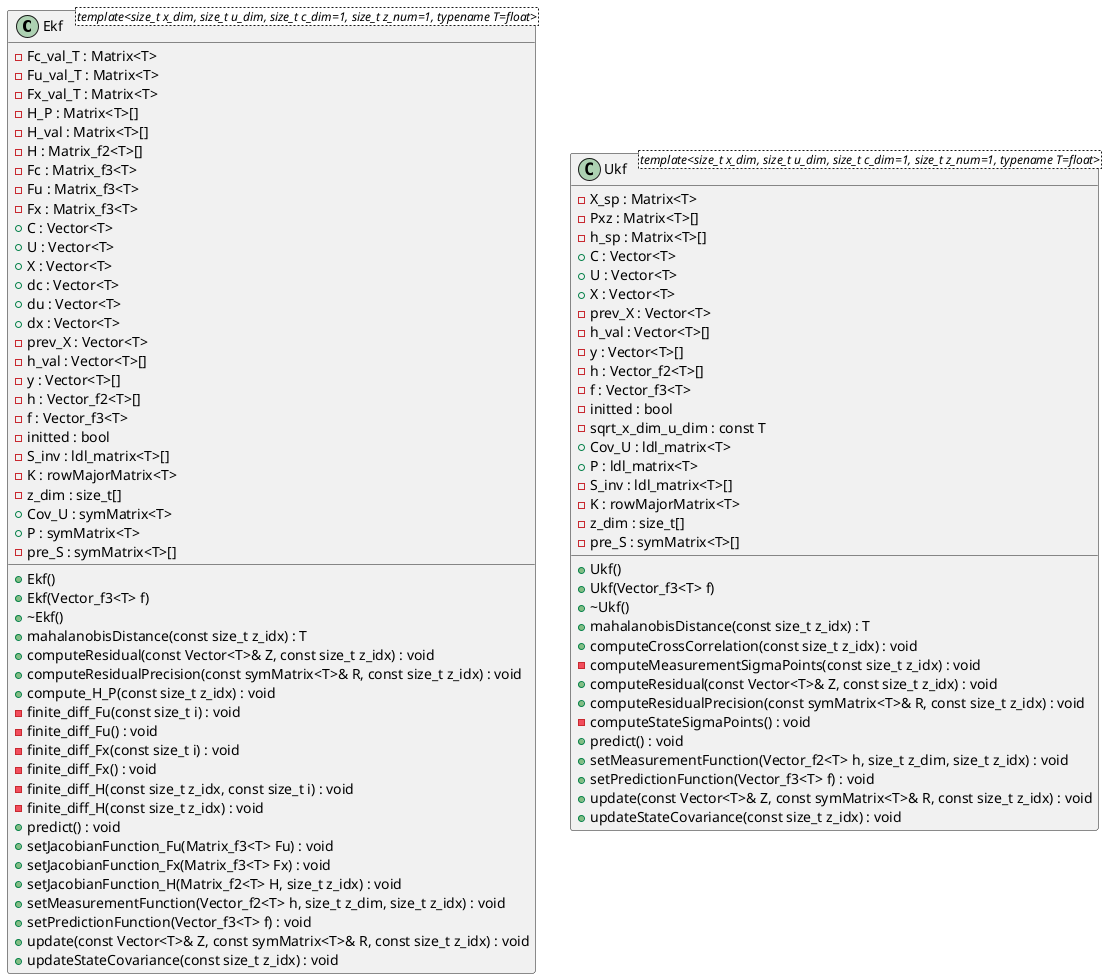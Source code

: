 @startuml





/' Objects '/

class Ekf <template<size_t x_dim, size_t u_dim, size_t c_dim=1, size_t z_num=1, typename T=float>> {
	+Ekf()
	+Ekf(Vector_f3<T> f)
	+~Ekf()
	-Fc_val_T : Matrix<T>
	-Fu_val_T : Matrix<T>
	-Fx_val_T : Matrix<T>
	-H_P : Matrix<T>[]
	-H_val : Matrix<T>[]
	-H : Matrix_f2<T>[]
	-Fc : Matrix_f3<T>
	-Fu : Matrix_f3<T>
	-Fx : Matrix_f3<T>
	+mahalanobisDistance(const size_t z_idx) : T
	+C : Vector<T>
	+U : Vector<T>
	+X : Vector<T>
	+dc : Vector<T>
	+du : Vector<T>
	+dx : Vector<T>
	-prev_X : Vector<T>
	-h_val : Vector<T>[]
	-y : Vector<T>[]
	-h : Vector_f2<T>[]
	-f : Vector_f3<T>
	-initted : bool
	-S_inv : ldl_matrix<T>[]
	-K : rowMajorMatrix<T>
	-z_dim : size_t[]
	+Cov_U : symMatrix<T>
	+P : symMatrix<T>
	-pre_S : symMatrix<T>[]
	+computeResidual(const Vector<T>& Z, const size_t z_idx) : void
	+computeResidualPrecision(const symMatrix<T>& R, const size_t z_idx) : void
	+compute_H_P(const size_t z_idx) : void
	-finite_diff_Fu(const size_t i) : void
	-finite_diff_Fu() : void
	-finite_diff_Fx(const size_t i) : void
	-finite_diff_Fx() : void
	-finite_diff_H(const size_t z_idx, const size_t i) : void
	-finite_diff_H(const size_t z_idx) : void
	+predict() : void
	+setJacobianFunction_Fu(Matrix_f3<T> Fu) : void
	+setJacobianFunction_Fx(Matrix_f3<T> Fx) : void
	+setJacobianFunction_H(Matrix_f2<T> H, size_t z_idx) : void
	+setMeasurementFunction(Vector_f2<T> h, size_t z_dim, size_t z_idx) : void
	+setPredictionFunction(Vector_f3<T> f) : void
	+update(const Vector<T>& Z, const symMatrix<T>& R, const size_t z_idx) : void
	+updateStateCovariance(const size_t z_idx) : void
}


class Ukf <template<size_t x_dim, size_t u_dim, size_t c_dim=1, size_t z_num=1, typename T=float>> {
	+Ukf()
	+Ukf(Vector_f3<T> f)
	+~Ukf()
	-X_sp : Matrix<T>
	-Pxz : Matrix<T>[]
	-h_sp : Matrix<T>[]
	+mahalanobisDistance(const size_t z_idx) : T
	+C : Vector<T>
	+U : Vector<T>
	+X : Vector<T>
	-prev_X : Vector<T>
	-h_val : Vector<T>[]
	-y : Vector<T>[]
	-h : Vector_f2<T>[]
	-f : Vector_f3<T>
	-initted : bool
	-sqrt_x_dim_u_dim : const T
	+Cov_U : ldl_matrix<T>
	+P : ldl_matrix<T>
	-S_inv : ldl_matrix<T>[]
	-K : rowMajorMatrix<T>
	-z_dim : size_t[]
	-pre_S : symMatrix<T>[]
	+computeCrossCorrelation(const size_t z_idx) : void
	-computeMeasurementSigmaPoints(const size_t z_idx) : void
	+computeResidual(const Vector<T>& Z, const size_t z_idx) : void
	+computeResidualPrecision(const symMatrix<T>& R, const size_t z_idx) : void
	-computeStateSigmaPoints() : void
	+predict() : void
	+setMeasurementFunction(Vector_f2<T> h, size_t z_dim, size_t z_idx) : void
	+setPredictionFunction(Vector_f3<T> f) : void
	+update(const Vector<T>& Z, const symMatrix<T>& R, const size_t z_idx) : void
	+updateStateCovariance(const size_t z_idx) : void
}





/' Inheritance relationships '/




/' Aggregation relationships '/





/' Nested objects '/



@enduml
